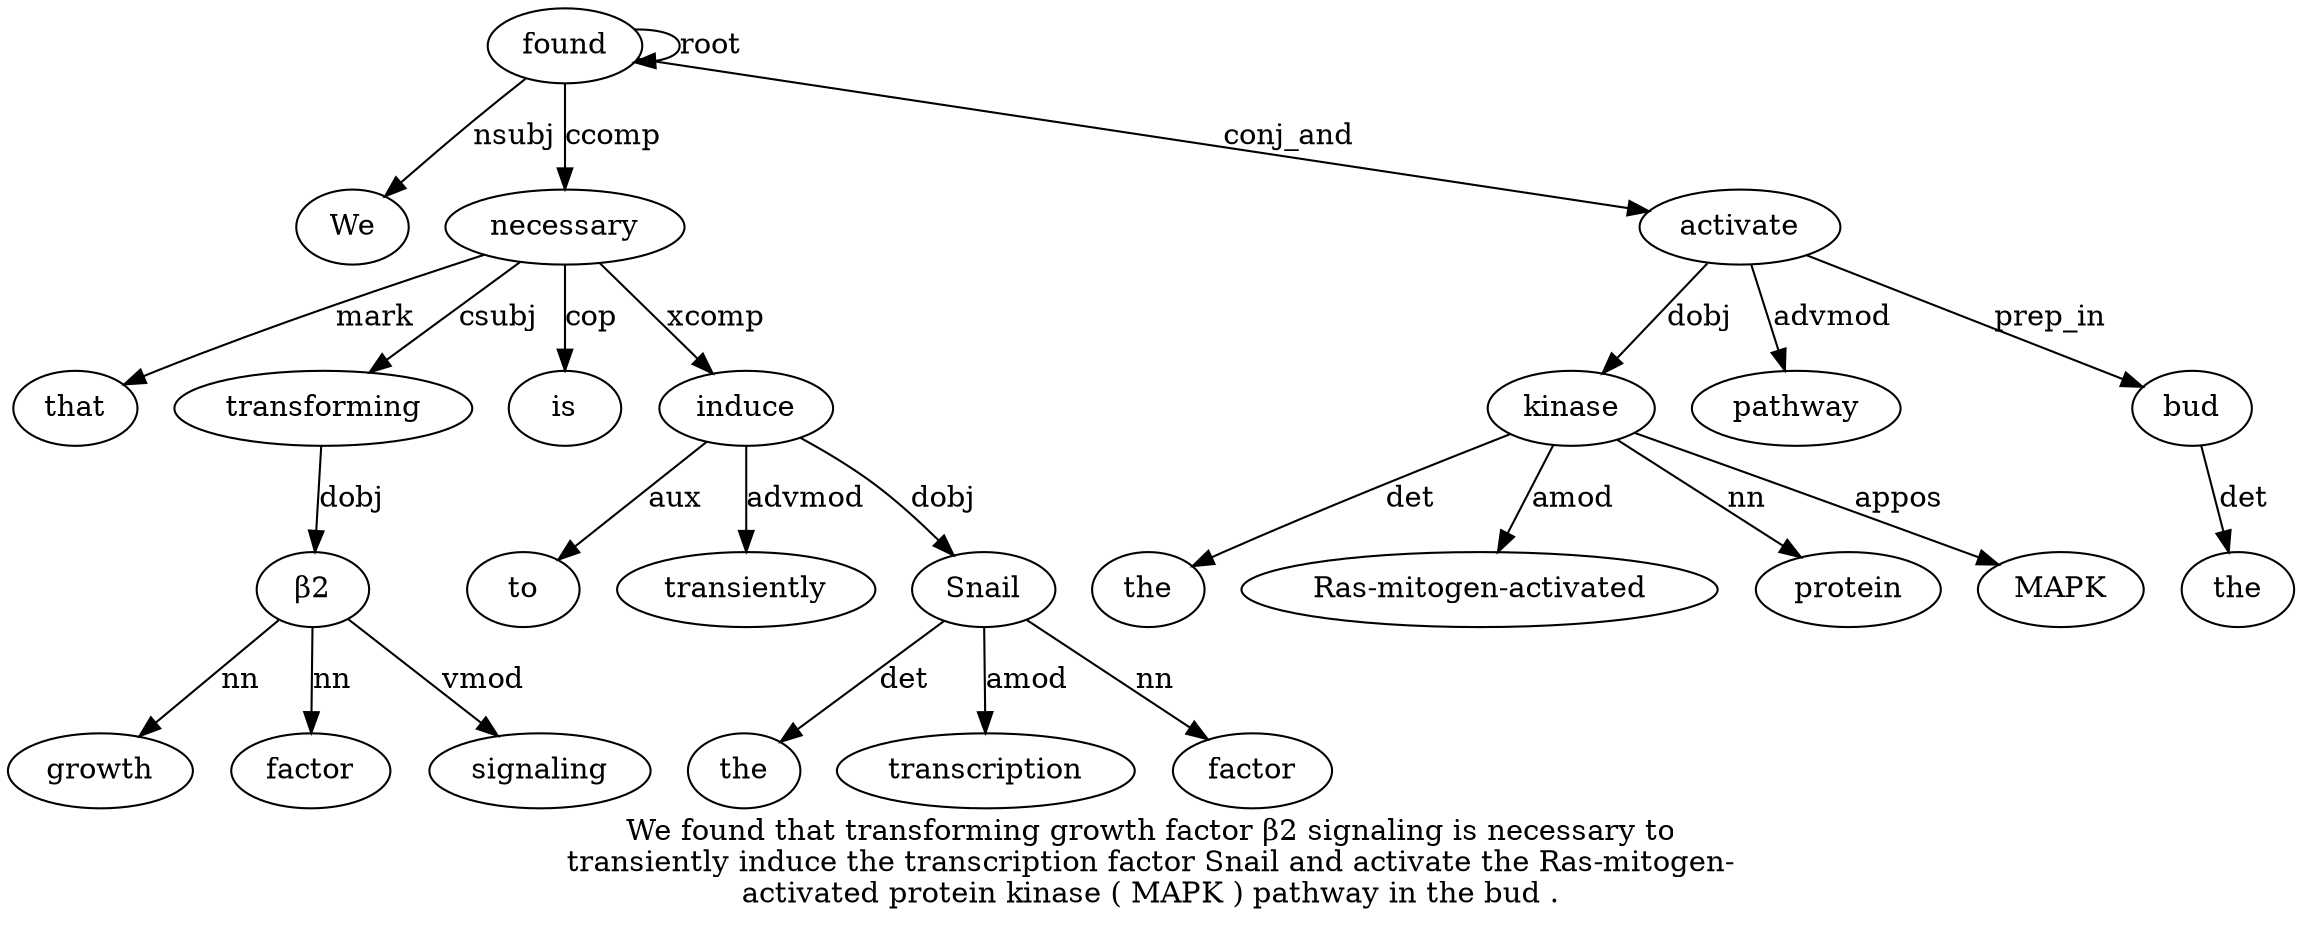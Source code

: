 digraph "We found that transforming growth factor β2 signaling is necessary to transiently induce the transcription factor Snail and activate the Ras-mitogen-activated protein kinase ( MAPK ) pathway in the bud ." {
label="We found that transforming growth factor β2 signaling is necessary to
transiently induce the transcription factor Snail and activate the Ras-mitogen-
activated protein kinase ( MAPK ) pathway in the bud .";
found2 [style=filled, fillcolor=white, label=found];
We1 [style=filled, fillcolor=white, label=We];
found2 -> We1  [label=nsubj];
found2 -> found2  [label=root];
necessary10 [style=filled, fillcolor=white, label=necessary];
that3 [style=filled, fillcolor=white, label=that];
necessary10 -> that3  [label=mark];
transforming4 [style=filled, fillcolor=white, label=transforming];
necessary10 -> transforming4  [label=csubj];
"β27" [style=filled, fillcolor=white, label="β2"];
growth5 [style=filled, fillcolor=white, label=growth];
"β27" -> growth5  [label=nn];
factor6 [style=filled, fillcolor=white, label=factor];
"β27" -> factor6  [label=nn];
transforming4 -> "β27"  [label=dobj];
signaling8 [style=filled, fillcolor=white, label=signaling];
"β27" -> signaling8  [label=vmod];
is9 [style=filled, fillcolor=white, label=is];
necessary10 -> is9  [label=cop];
found2 -> necessary10  [label=ccomp];
induce13 [style=filled, fillcolor=white, label=induce];
to11 [style=filled, fillcolor=white, label=to];
induce13 -> to11  [label=aux];
transiently12 [style=filled, fillcolor=white, label=transiently];
induce13 -> transiently12  [label=advmod];
necessary10 -> induce13  [label=xcomp];
Snail17 [style=filled, fillcolor=white, label=Snail];
the14 [style=filled, fillcolor=white, label=the];
Snail17 -> the14  [label=det];
transcription15 [style=filled, fillcolor=white, label=transcription];
Snail17 -> transcription15  [label=amod];
factor16 [style=filled, fillcolor=white, label=factor];
Snail17 -> factor16  [label=nn];
induce13 -> Snail17  [label=dobj];
activate19 [style=filled, fillcolor=white, label=activate];
found2 -> activate19  [label=conj_and];
kinase23 [style=filled, fillcolor=white, label=kinase];
the20 [style=filled, fillcolor=white, label=the];
kinase23 -> the20  [label=det];
"Ras-mitogen-activated21" [style=filled, fillcolor=white, label="Ras-mitogen-activated"];
kinase23 -> "Ras-mitogen-activated21"  [label=amod];
protein22 [style=filled, fillcolor=white, label=protein];
kinase23 -> protein22  [label=nn];
activate19 -> kinase23  [label=dobj];
MAPK25 [style=filled, fillcolor=white, label=MAPK];
kinase23 -> MAPK25  [label=appos];
pathway27 [style=filled, fillcolor=white, label=pathway];
activate19 -> pathway27  [label=advmod];
bud30 [style=filled, fillcolor=white, label=bud];
the29 [style=filled, fillcolor=white, label=the];
bud30 -> the29  [label=det];
activate19 -> bud30  [label=prep_in];
}
